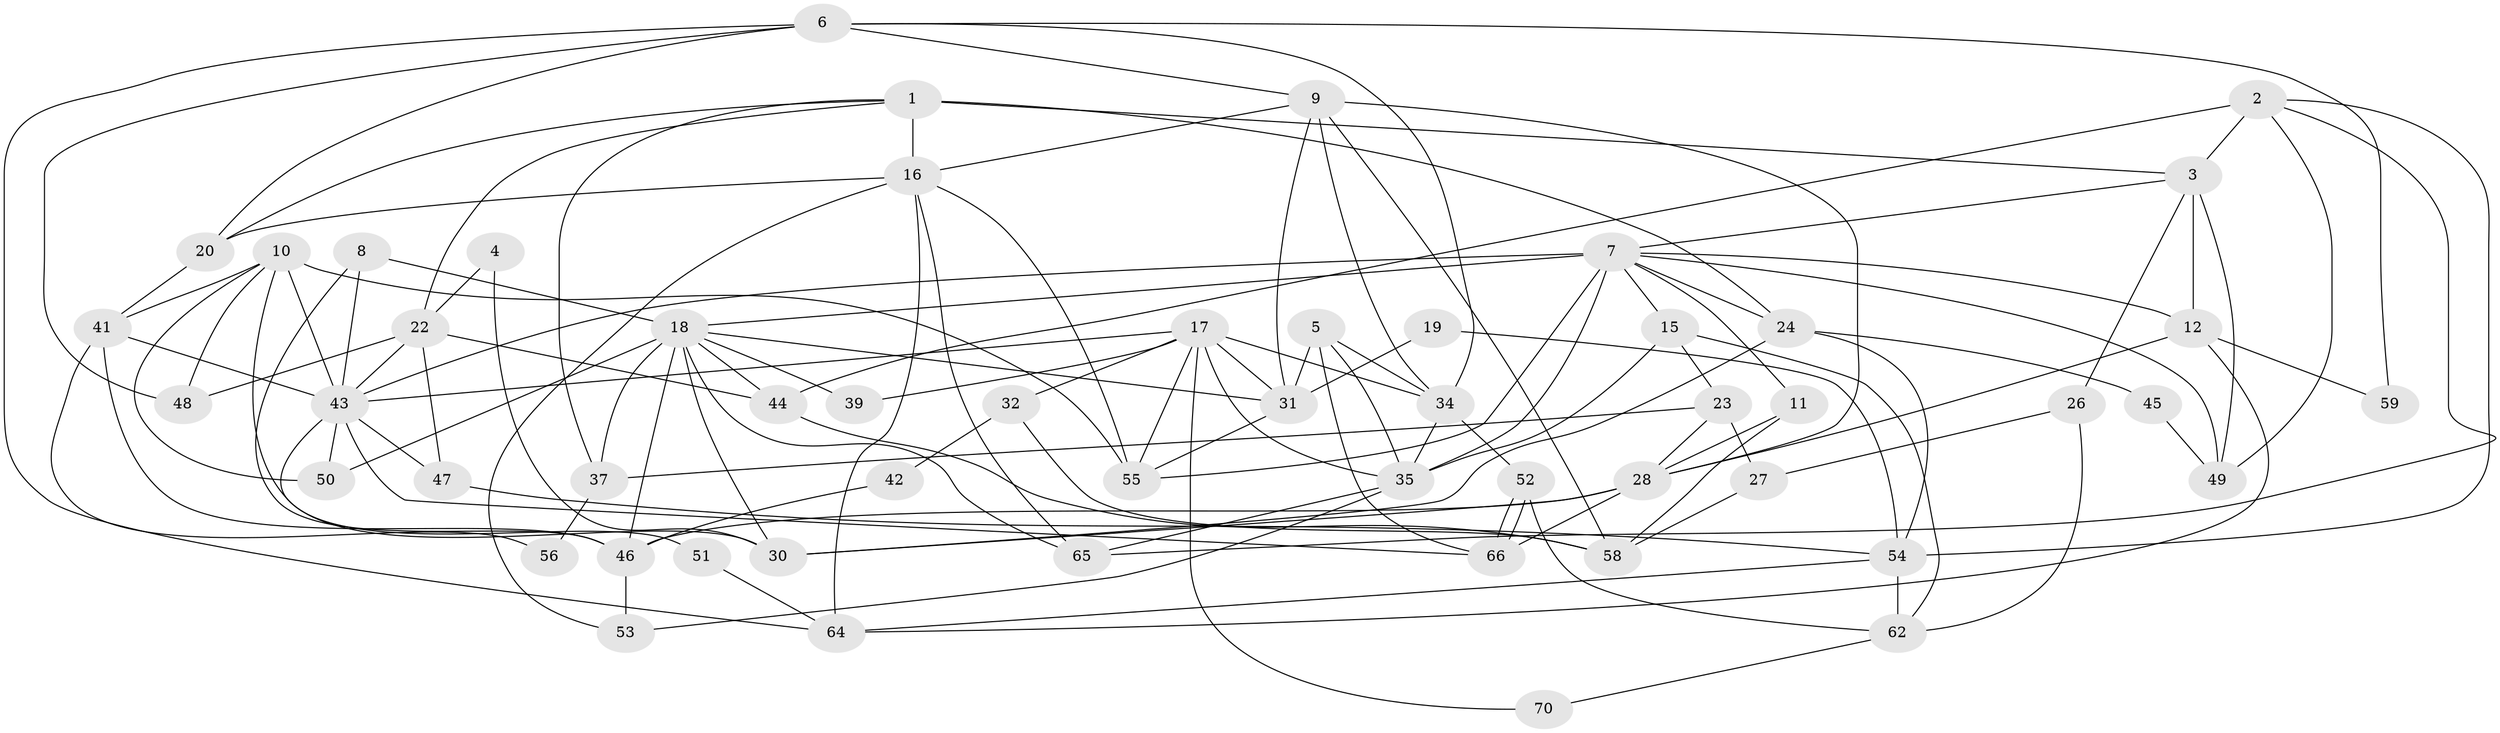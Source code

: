 // original degree distribution, {4: 0.24358974358974358, 3: 0.2564102564102564, 2: 0.16666666666666666, 7: 0.038461538461538464, 5: 0.19230769230769232, 6: 0.07692307692307693, 10: 0.01282051282051282, 8: 0.01282051282051282}
// Generated by graph-tools (version 1.1) at 2025/11/02/27/25 16:11:24]
// undirected, 54 vertices, 125 edges
graph export_dot {
graph [start="1"]
  node [color=gray90,style=filled];
  1 [super="+14"];
  2 [super="+40"];
  3 [super="+38"];
  4;
  5 [super="+13"];
  6 [super="+77"];
  7 [super="+29"];
  8 [super="+57"];
  9 [super="+25"];
  10 [super="+60"];
  11 [super="+69"];
  12 [super="+73"];
  15;
  16 [super="+63"];
  17 [super="+21"];
  18 [super="+61"];
  19;
  20;
  22;
  23;
  24 [super="+36"];
  26;
  27;
  28 [super="+75"];
  30;
  31 [super="+33"];
  32;
  34;
  35 [super="+78"];
  37;
  39;
  41;
  42;
  43 [super="+72"];
  44;
  45;
  46;
  47;
  48;
  49;
  50 [super="+67"];
  51;
  52 [super="+74"];
  53;
  54;
  55 [super="+71"];
  56;
  58;
  59;
  62 [super="+76"];
  64;
  65;
  66 [super="+68"];
  70;
  1 -- 20;
  1 -- 22;
  1 -- 16 [weight=2];
  1 -- 37;
  1 -- 24;
  1 -- 3;
  2 -- 49;
  2 -- 3 [weight=2];
  2 -- 65;
  2 -- 54;
  2 -- 44;
  3 -- 7;
  3 -- 49;
  3 -- 26;
  3 -- 12;
  4 -- 22;
  4 -- 30;
  5 -- 34;
  5 -- 66;
  5 -- 35;
  5 -- 31;
  6 -- 48;
  6 -- 34;
  6 -- 64;
  6 -- 20;
  6 -- 9;
  6 -- 59;
  7 -- 35;
  7 -- 11;
  7 -- 12;
  7 -- 43;
  7 -- 15;
  7 -- 49;
  7 -- 18;
  7 -- 55;
  7 -- 24;
  8 -- 18;
  8 -- 43;
  8 -- 46;
  9 -- 34;
  9 -- 28;
  9 -- 58;
  9 -- 31;
  9 -- 16;
  10 -- 30;
  10 -- 48;
  10 -- 50 [weight=2];
  10 -- 55;
  10 -- 41;
  10 -- 43;
  11 -- 58;
  11 -- 28;
  12 -- 64;
  12 -- 59;
  12 -- 28;
  15 -- 35;
  15 -- 23;
  15 -- 62;
  16 -- 20;
  16 -- 64;
  16 -- 65;
  16 -- 53;
  16 -- 55;
  17 -- 43;
  17 -- 39;
  17 -- 70;
  17 -- 31;
  17 -- 32;
  17 -- 34;
  17 -- 35;
  17 -- 55;
  18 -- 50 [weight=2];
  18 -- 39;
  18 -- 65;
  18 -- 37;
  18 -- 30;
  18 -- 44;
  18 -- 46;
  18 -- 31;
  19 -- 54;
  19 -- 31 [weight=2];
  20 -- 41;
  22 -- 44;
  22 -- 47;
  22 -- 48;
  22 -- 43;
  23 -- 37;
  23 -- 27;
  23 -- 28;
  24 -- 30;
  24 -- 54;
  24 -- 45;
  26 -- 27;
  26 -- 62;
  27 -- 58;
  28 -- 46 [weight=2];
  28 -- 66;
  28 -- 30;
  31 -- 55;
  32 -- 58;
  32 -- 42;
  34 -- 35;
  34 -- 52;
  35 -- 65;
  35 -- 53;
  37 -- 56;
  41 -- 43;
  41 -- 46;
  41 -- 56;
  42 -- 46;
  43 -- 47;
  43 -- 51;
  43 -- 66;
  43 -- 50;
  44 -- 58;
  45 -- 49;
  46 -- 53;
  47 -- 54;
  51 -- 64;
  52 -- 66;
  52 -- 66;
  52 -- 62;
  54 -- 64;
  54 -- 62;
  62 -- 70;
}
